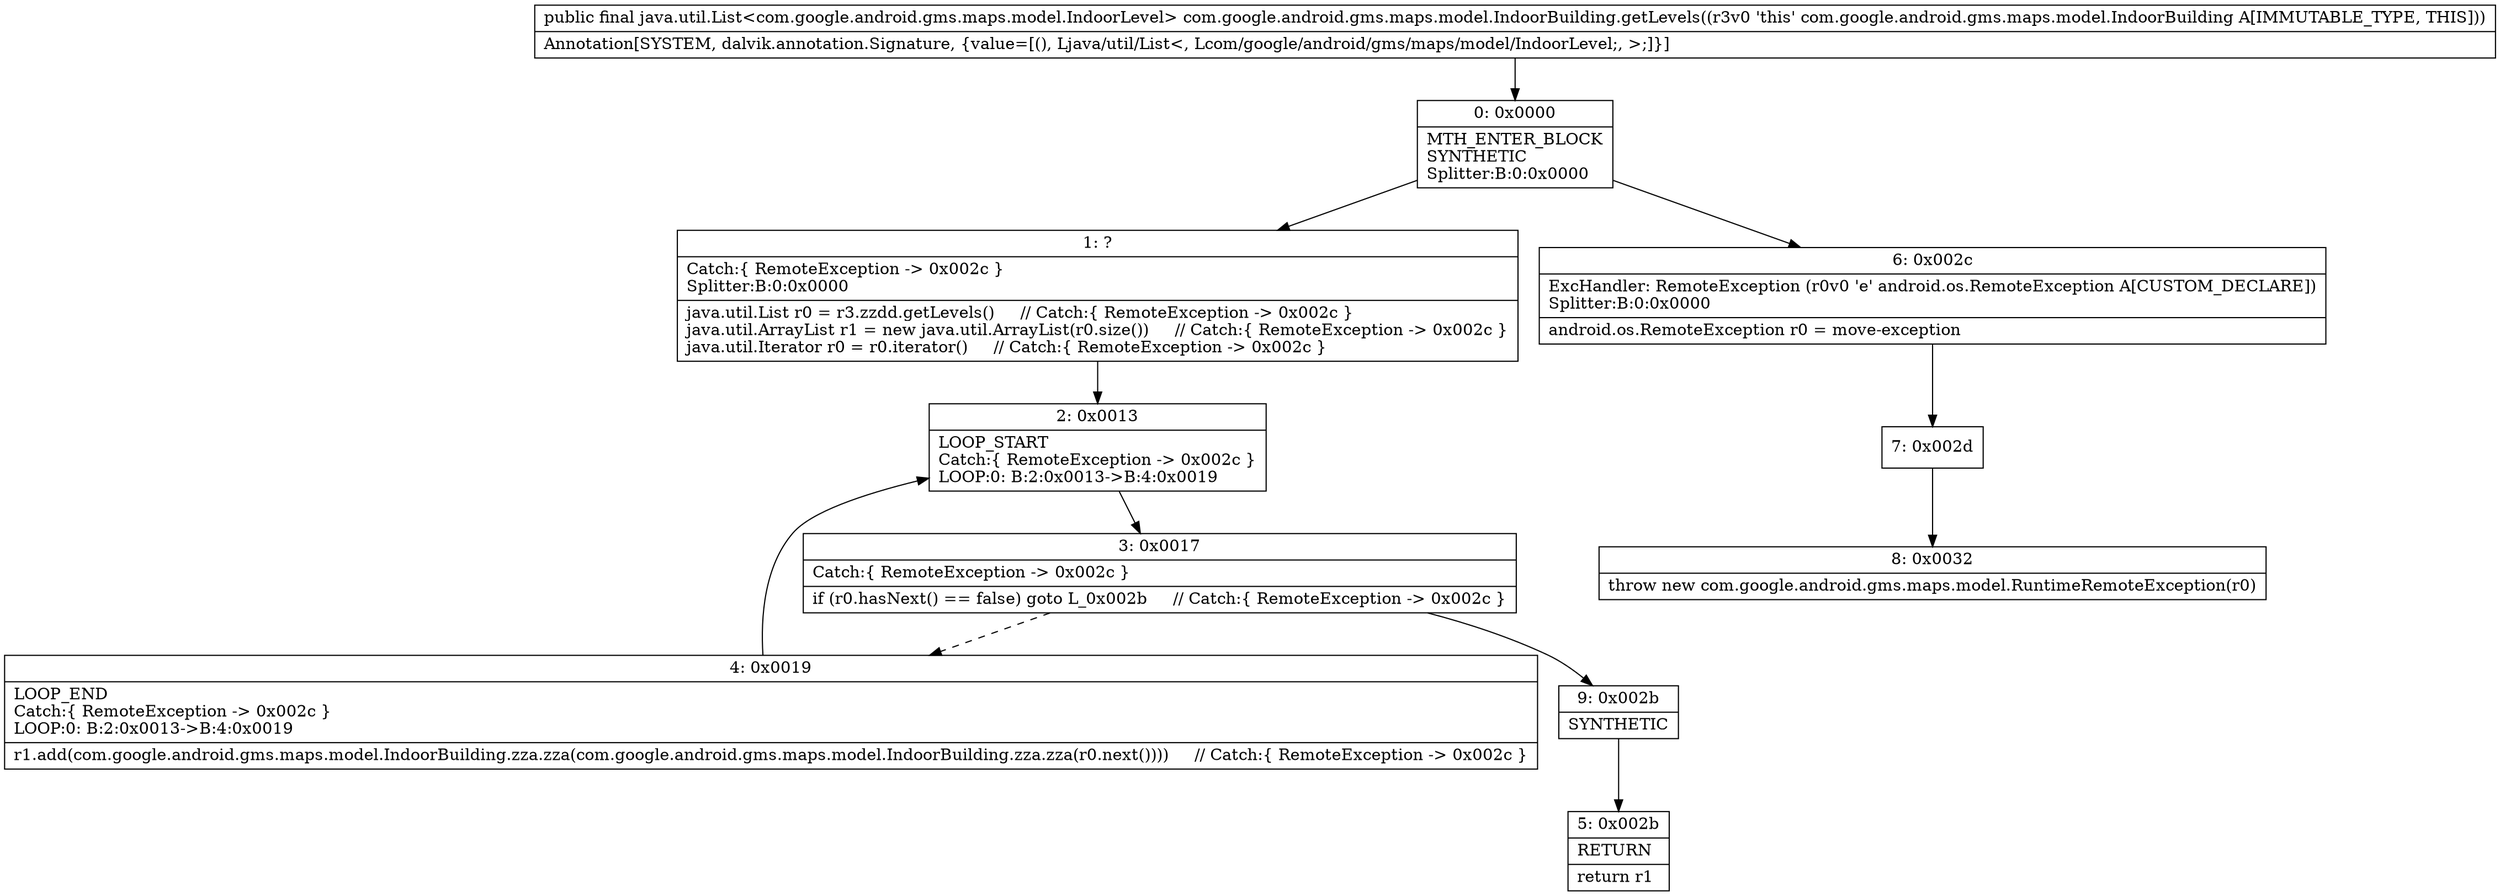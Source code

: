digraph "CFG forcom.google.android.gms.maps.model.IndoorBuilding.getLevels()Ljava\/util\/List;" {
Node_0 [shape=record,label="{0\:\ 0x0000|MTH_ENTER_BLOCK\lSYNTHETIC\lSplitter:B:0:0x0000\l}"];
Node_1 [shape=record,label="{1\:\ ?|Catch:\{ RemoteException \-\> 0x002c \}\lSplitter:B:0:0x0000\l|java.util.List r0 = r3.zzdd.getLevels()     \/\/ Catch:\{ RemoteException \-\> 0x002c \}\ljava.util.ArrayList r1 = new java.util.ArrayList(r0.size())     \/\/ Catch:\{ RemoteException \-\> 0x002c \}\ljava.util.Iterator r0 = r0.iterator()     \/\/ Catch:\{ RemoteException \-\> 0x002c \}\l}"];
Node_2 [shape=record,label="{2\:\ 0x0013|LOOP_START\lCatch:\{ RemoteException \-\> 0x002c \}\lLOOP:0: B:2:0x0013\-\>B:4:0x0019\l}"];
Node_3 [shape=record,label="{3\:\ 0x0017|Catch:\{ RemoteException \-\> 0x002c \}\l|if (r0.hasNext() == false) goto L_0x002b     \/\/ Catch:\{ RemoteException \-\> 0x002c \}\l}"];
Node_4 [shape=record,label="{4\:\ 0x0019|LOOP_END\lCatch:\{ RemoteException \-\> 0x002c \}\lLOOP:0: B:2:0x0013\-\>B:4:0x0019\l|r1.add(com.google.android.gms.maps.model.IndoorBuilding.zza.zza(com.google.android.gms.maps.model.IndoorBuilding.zza.zza(r0.next())))     \/\/ Catch:\{ RemoteException \-\> 0x002c \}\l}"];
Node_5 [shape=record,label="{5\:\ 0x002b|RETURN\l|return r1\l}"];
Node_6 [shape=record,label="{6\:\ 0x002c|ExcHandler: RemoteException (r0v0 'e' android.os.RemoteException A[CUSTOM_DECLARE])\lSplitter:B:0:0x0000\l|android.os.RemoteException r0 = move\-exception\l}"];
Node_7 [shape=record,label="{7\:\ 0x002d}"];
Node_8 [shape=record,label="{8\:\ 0x0032|throw new com.google.android.gms.maps.model.RuntimeRemoteException(r0)\l}"];
Node_9 [shape=record,label="{9\:\ 0x002b|SYNTHETIC\l}"];
MethodNode[shape=record,label="{public final java.util.List\<com.google.android.gms.maps.model.IndoorLevel\> com.google.android.gms.maps.model.IndoorBuilding.getLevels((r3v0 'this' com.google.android.gms.maps.model.IndoorBuilding A[IMMUTABLE_TYPE, THIS]))  | Annotation[SYSTEM, dalvik.annotation.Signature, \{value=[(), Ljava\/util\/List\<, Lcom\/google\/android\/gms\/maps\/model\/IndoorLevel;, \>;]\}]\l}"];
MethodNode -> Node_0;
Node_0 -> Node_1;
Node_0 -> Node_6;
Node_1 -> Node_2;
Node_2 -> Node_3;
Node_3 -> Node_4[style=dashed];
Node_3 -> Node_9;
Node_4 -> Node_2;
Node_6 -> Node_7;
Node_7 -> Node_8;
Node_9 -> Node_5;
}


